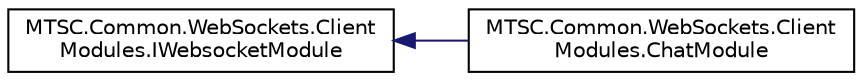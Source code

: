 digraph "Graphical Class Hierarchy"
{
 // LATEX_PDF_SIZE
  edge [fontname="Helvetica",fontsize="10",labelfontname="Helvetica",labelfontsize="10"];
  node [fontname="Helvetica",fontsize="10",shape=record];
  rankdir="LR";
  Node0 [label="MTSC.Common.WebSockets.Client\lModules.IWebsocketModule",height=0.2,width=0.4,color="black", fillcolor="white", style="filled",URL="$dc/de4/interface_m_t_s_c_1_1_common_1_1_web_sockets_1_1_client_modules_1_1_i_websocket_module.html",tooltip="Interface for websocket modules."];
  Node0 -> Node1 [dir="back",color="midnightblue",fontsize="10",style="solid",fontname="Helvetica"];
  Node1 [label="MTSC.Common.WebSockets.Client\lModules.ChatModule",height=0.2,width=0.4,color="black", fillcolor="white", style="filled",URL="$df/def/class_m_t_s_c_1_1_common_1_1_web_sockets_1_1_client_modules_1_1_chat_module.html",tooltip=" "];
}
